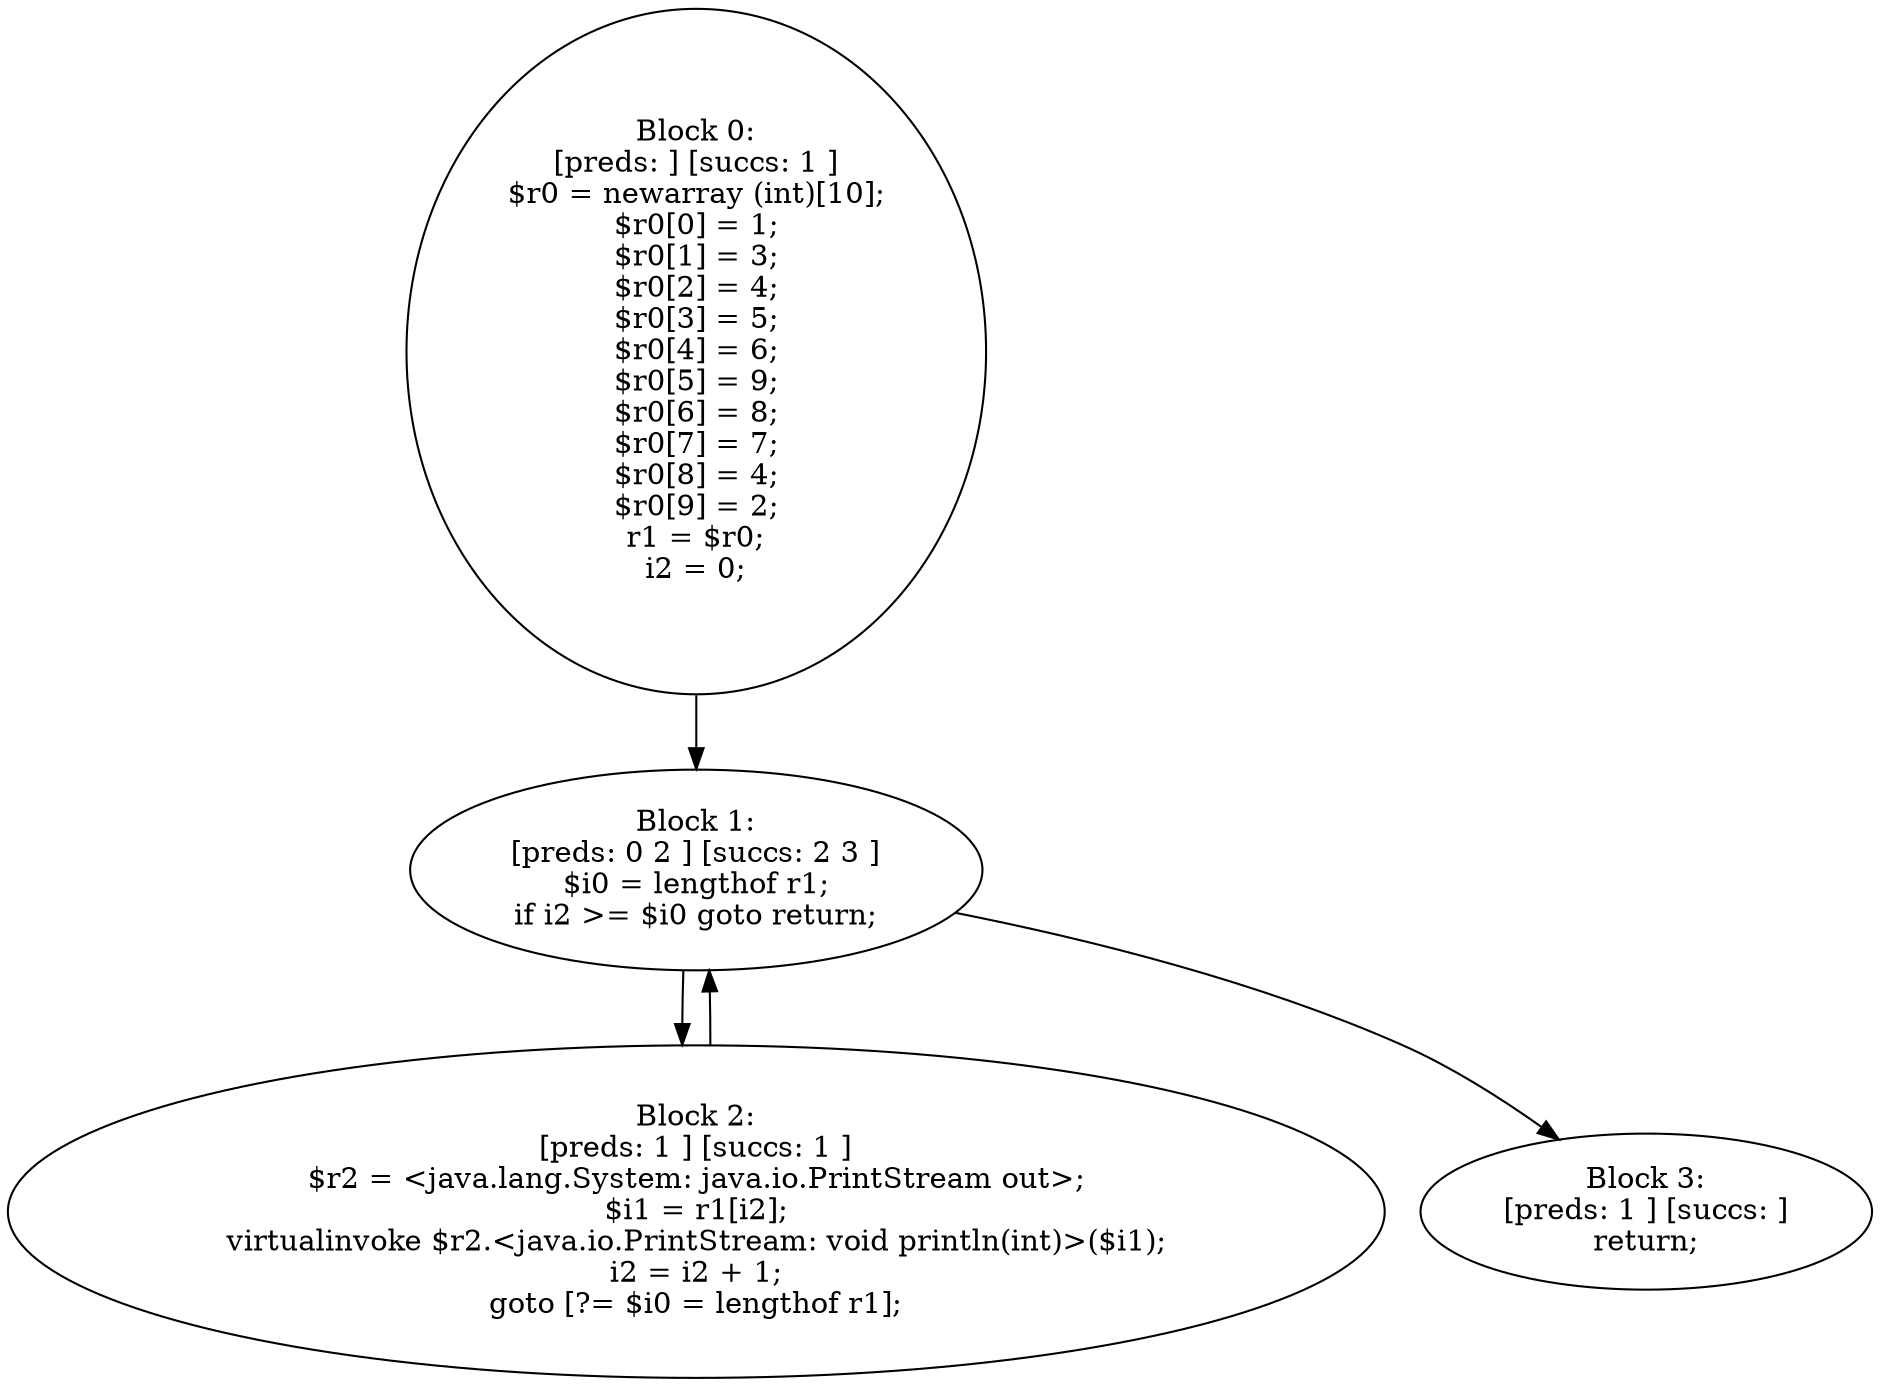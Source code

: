 digraph "unitGraph" {
    "Block 0:
[preds: ] [succs: 1 ]
$r0 = newarray (int)[10];
$r0[0] = 1;
$r0[1] = 3;
$r0[2] = 4;
$r0[3] = 5;
$r0[4] = 6;
$r0[5] = 9;
$r0[6] = 8;
$r0[7] = 7;
$r0[8] = 4;
$r0[9] = 2;
r1 = $r0;
i2 = 0;
"
    "Block 1:
[preds: 0 2 ] [succs: 2 3 ]
$i0 = lengthof r1;
if i2 >= $i0 goto return;
"
    "Block 2:
[preds: 1 ] [succs: 1 ]
$r2 = <java.lang.System: java.io.PrintStream out>;
$i1 = r1[i2];
virtualinvoke $r2.<java.io.PrintStream: void println(int)>($i1);
i2 = i2 + 1;
goto [?= $i0 = lengthof r1];
"
    "Block 3:
[preds: 1 ] [succs: ]
return;
"
    "Block 0:
[preds: ] [succs: 1 ]
$r0 = newarray (int)[10];
$r0[0] = 1;
$r0[1] = 3;
$r0[2] = 4;
$r0[3] = 5;
$r0[4] = 6;
$r0[5] = 9;
$r0[6] = 8;
$r0[7] = 7;
$r0[8] = 4;
$r0[9] = 2;
r1 = $r0;
i2 = 0;
"->"Block 1:
[preds: 0 2 ] [succs: 2 3 ]
$i0 = lengthof r1;
if i2 >= $i0 goto return;
";
    "Block 1:
[preds: 0 2 ] [succs: 2 3 ]
$i0 = lengthof r1;
if i2 >= $i0 goto return;
"->"Block 2:
[preds: 1 ] [succs: 1 ]
$r2 = <java.lang.System: java.io.PrintStream out>;
$i1 = r1[i2];
virtualinvoke $r2.<java.io.PrintStream: void println(int)>($i1);
i2 = i2 + 1;
goto [?= $i0 = lengthof r1];
";
    "Block 1:
[preds: 0 2 ] [succs: 2 3 ]
$i0 = lengthof r1;
if i2 >= $i0 goto return;
"->"Block 3:
[preds: 1 ] [succs: ]
return;
";
    "Block 2:
[preds: 1 ] [succs: 1 ]
$r2 = <java.lang.System: java.io.PrintStream out>;
$i1 = r1[i2];
virtualinvoke $r2.<java.io.PrintStream: void println(int)>($i1);
i2 = i2 + 1;
goto [?= $i0 = lengthof r1];
"->"Block 1:
[preds: 0 2 ] [succs: 2 3 ]
$i0 = lengthof r1;
if i2 >= $i0 goto return;
";
}

